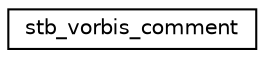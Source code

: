 digraph "Graphical Class Hierarchy"
{
 // LATEX_PDF_SIZE
  edge [fontname="Helvetica",fontsize="10",labelfontname="Helvetica",labelfontsize="10"];
  node [fontname="Helvetica",fontsize="10",shape=record];
  rankdir="LR";
  Node0 [label="stb_vorbis_comment",height=0.2,width=0.4,color="black", fillcolor="white", style="filled",URL="$structstb__vorbis__comment.html",tooltip=" "];
}
